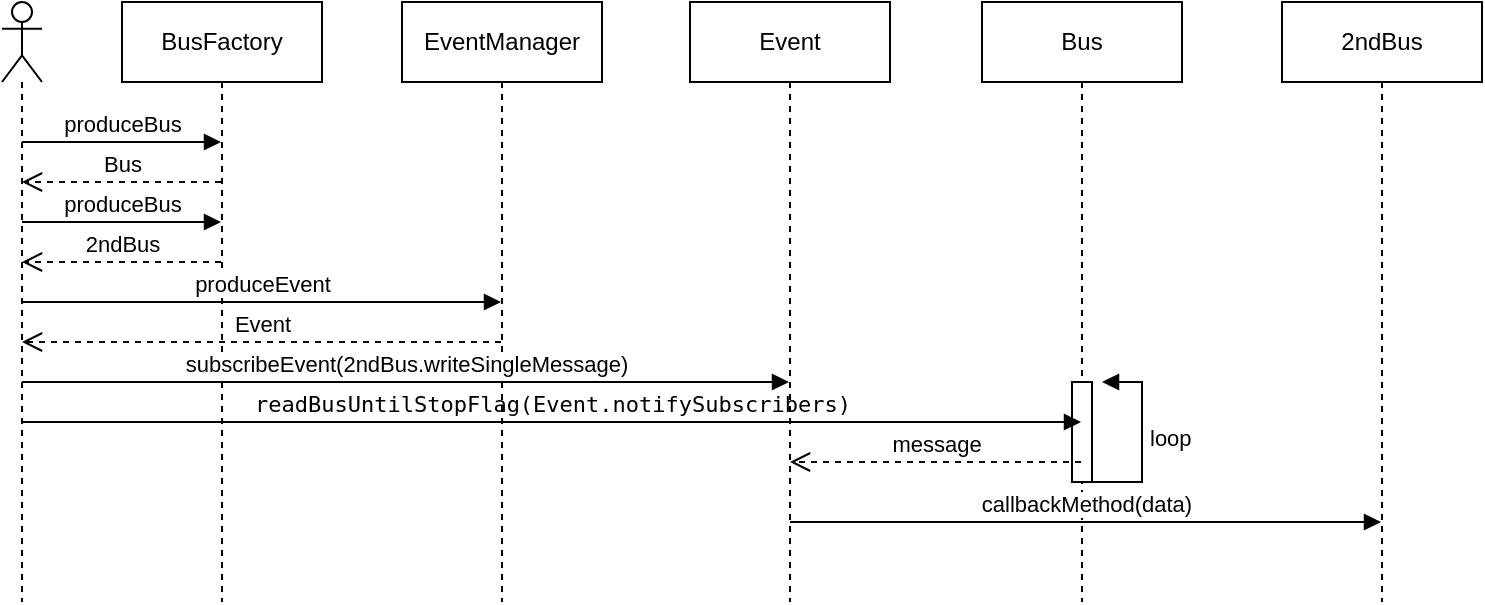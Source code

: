 <mxfile version="20.5.3" type="embed"><diagram id="23iRSUPoRavnBvh4doch" name="Page-1"><mxGraphModel dx="1136" dy="1110" grid="1" gridSize="10" guides="1" tooltips="1" connect="1" arrows="1" fold="1" page="1" pageScale="1" pageWidth="827" pageHeight="1169" math="0" shadow="0"><root><mxCell id="0"/><mxCell id="1" parent="0"/><mxCell id="3" value="" style="shape=umlLifeline;participant=umlActor;perimeter=lifelinePerimeter;whiteSpace=wrap;html=1;container=1;collapsible=0;recursiveResize=0;verticalAlign=top;spacingTop=36;outlineConnect=0;" parent="1" vertex="1"><mxGeometry x="70" y="30" width="20" height="300" as="geometry"/></mxCell><mxCell id="4" value="BusFactory" style="shape=umlLifeline;perimeter=lifelinePerimeter;whiteSpace=wrap;html=1;container=1;collapsible=0;recursiveResize=0;outlineConnect=0;" parent="1" vertex="1"><mxGeometry x="130" y="30" width="100" height="300" as="geometry"/></mxCell><mxCell id="5" value="produceBus" style="html=1;verticalAlign=bottom;endArrow=block;rounded=0;" parent="1" source="3" target="4" edge="1"><mxGeometry width="80" relative="1" as="geometry"><mxPoint x="90" y="100" as="sourcePoint"/><mxPoint x="170" y="100" as="targetPoint"/><Array as="points"><mxPoint x="130" y="100"/></Array></mxGeometry></mxCell><mxCell id="6" value="Bus" style="html=1;verticalAlign=bottom;endArrow=open;dashed=1;endSize=8;rounded=0;" parent="1" source="4" target="3" edge="1"><mxGeometry relative="1" as="geometry"><mxPoint x="170" y="130" as="sourcePoint"/><mxPoint x="90" y="130" as="targetPoint"/><Array as="points"><mxPoint x="140" y="120"/></Array></mxGeometry></mxCell><mxCell id="7" value="produceBus" style="html=1;verticalAlign=bottom;endArrow=block;rounded=0;" parent="1" source="3" target="4" edge="1"><mxGeometry width="80" relative="1" as="geometry"><mxPoint x="90" y="160" as="sourcePoint"/><mxPoint x="170" y="160" as="targetPoint"/><Array as="points"><mxPoint x="120" y="140"/></Array></mxGeometry></mxCell><mxCell id="9" value="2ndBus" style="html=1;verticalAlign=bottom;endArrow=open;dashed=1;endSize=8;rounded=0;" parent="1" source="4" target="3" edge="1"><mxGeometry relative="1" as="geometry"><mxPoint x="170" y="190" as="sourcePoint"/><mxPoint x="90" y="190" as="targetPoint"/><Array as="points"><mxPoint x="110" y="160"/></Array><mxPoint as="offset"/></mxGeometry></mxCell><mxCell id="10" value="EventManager" style="shape=umlLifeline;perimeter=lifelinePerimeter;whiteSpace=wrap;html=1;container=1;collapsible=0;recursiveResize=0;outlineConnect=0;" parent="1" vertex="1"><mxGeometry x="270" y="30" width="100" height="300" as="geometry"/></mxCell><mxCell id="11" value="produceEvent" style="html=1;verticalAlign=bottom;endArrow=block;rounded=0;" parent="1" source="3" target="10" edge="1"><mxGeometry width="80" relative="1" as="geometry"><mxPoint x="90" y="180" as="sourcePoint"/><mxPoint x="170" y="180" as="targetPoint"/></mxGeometry></mxCell><mxCell id="12" value="Event" style="html=1;verticalAlign=bottom;endArrow=open;dashed=1;endSize=8;rounded=0;" parent="1" source="10" target="3" edge="1"><mxGeometry relative="1" as="geometry"><mxPoint x="300" y="230" as="sourcePoint"/><mxPoint x="220" y="230" as="targetPoint"/><Array as="points"><mxPoint x="230" y="200"/></Array></mxGeometry></mxCell><mxCell id="13" value="Event" style="shape=umlLifeline;perimeter=lifelinePerimeter;whiteSpace=wrap;html=1;container=1;collapsible=0;recursiveResize=0;outlineConnect=0;" parent="1" vertex="1"><mxGeometry x="414" y="30" width="100" height="300" as="geometry"/></mxCell><mxCell id="14" value="subscribeEvent(2ndBus.writeSingleMessage)" style="html=1;verticalAlign=bottom;endArrow=block;rounded=0;" parent="1" source="3" target="13" edge="1"><mxGeometry width="80" relative="1" as="geometry"><mxPoint x="90" y="230" as="sourcePoint"/><mxPoint x="170" y="230" as="targetPoint"/><Array as="points"><mxPoint x="350" y="220"/></Array></mxGeometry></mxCell><mxCell id="19" value="Bus" style="shape=umlLifeline;perimeter=lifelinePerimeter;whiteSpace=wrap;html=1;container=1;collapsible=0;recursiveResize=0;outlineConnect=0;" parent="1" vertex="1"><mxGeometry x="560" y="30" width="100" height="300" as="geometry"/></mxCell><mxCell id="23" value="loop" style="edgeStyle=orthogonalEdgeStyle;html=1;align=left;spacingLeft=2;endArrow=block;rounded=0;" parent="19" source="26" edge="1"><mxGeometry relative="1" as="geometry"><mxPoint x="60.57" y="238.44" as="sourcePoint"/><Array as="points"><mxPoint x="80" y="240"/><mxPoint x="80" y="190"/><mxPoint x="60" y="190"/></Array><mxPoint x="60" y="190" as="targetPoint"/></mxGeometry></mxCell><mxCell id="26" value="" style="html=1;points=[];perimeter=orthogonalPerimeter;" parent="19" vertex="1"><mxGeometry x="45" y="190" width="10" height="50" as="geometry"/></mxCell><mxCell id="20" value="&lt;span style=&quot;font-family: &amp;quot;JetBrains Mono&amp;quot;, monospace;&quot;&gt;readBusUntilStopFlag(Event.&lt;/span&gt;&lt;span style=&quot;font-family: &amp;quot;JetBrains Mono&amp;quot;, monospace;&quot;&gt;notifySubscribers)&lt;/span&gt;" style="html=1;verticalAlign=bottom;endArrow=block;rounded=0;labelBackgroundColor=none;" parent="1" source="3" target="19" edge="1"><mxGeometry width="80" relative="1" as="geometry"><mxPoint x="90" y="240" as="sourcePoint"/><mxPoint x="170" y="240" as="targetPoint"/><Array as="points"><mxPoint x="350" y="240"/></Array></mxGeometry></mxCell><mxCell id="21" value="message" style="html=1;verticalAlign=bottom;endArrow=open;dashed=1;endSize=8;rounded=0;" parent="1" source="19" target="13" edge="1"><mxGeometry relative="1" as="geometry"><mxPoint x="280" y="360" as="sourcePoint"/><mxPoint x="200" y="360" as="targetPoint"/><Array as="points"><mxPoint x="550" y="260"/></Array></mxGeometry></mxCell><mxCell id="25" value="2ndBus" style="shape=umlLifeline;perimeter=lifelinePerimeter;whiteSpace=wrap;html=1;container=1;collapsible=0;recursiveResize=0;outlineConnect=0;" parent="1" vertex="1"><mxGeometry x="710" y="30" width="100" height="300" as="geometry"/></mxCell><mxCell id="27" value="callbackMethod(data)" style="html=1;verticalAlign=bottom;endArrow=block;rounded=0;" parent="1" source="13" target="25" edge="1"><mxGeometry width="80" relative="1" as="geometry"><mxPoint x="490" y="300" as="sourcePoint"/><mxPoint x="570" y="300" as="targetPoint"/><Array as="points"><mxPoint x="680" y="290"/></Array></mxGeometry></mxCell></root></mxGraphModel></diagram></mxfile>